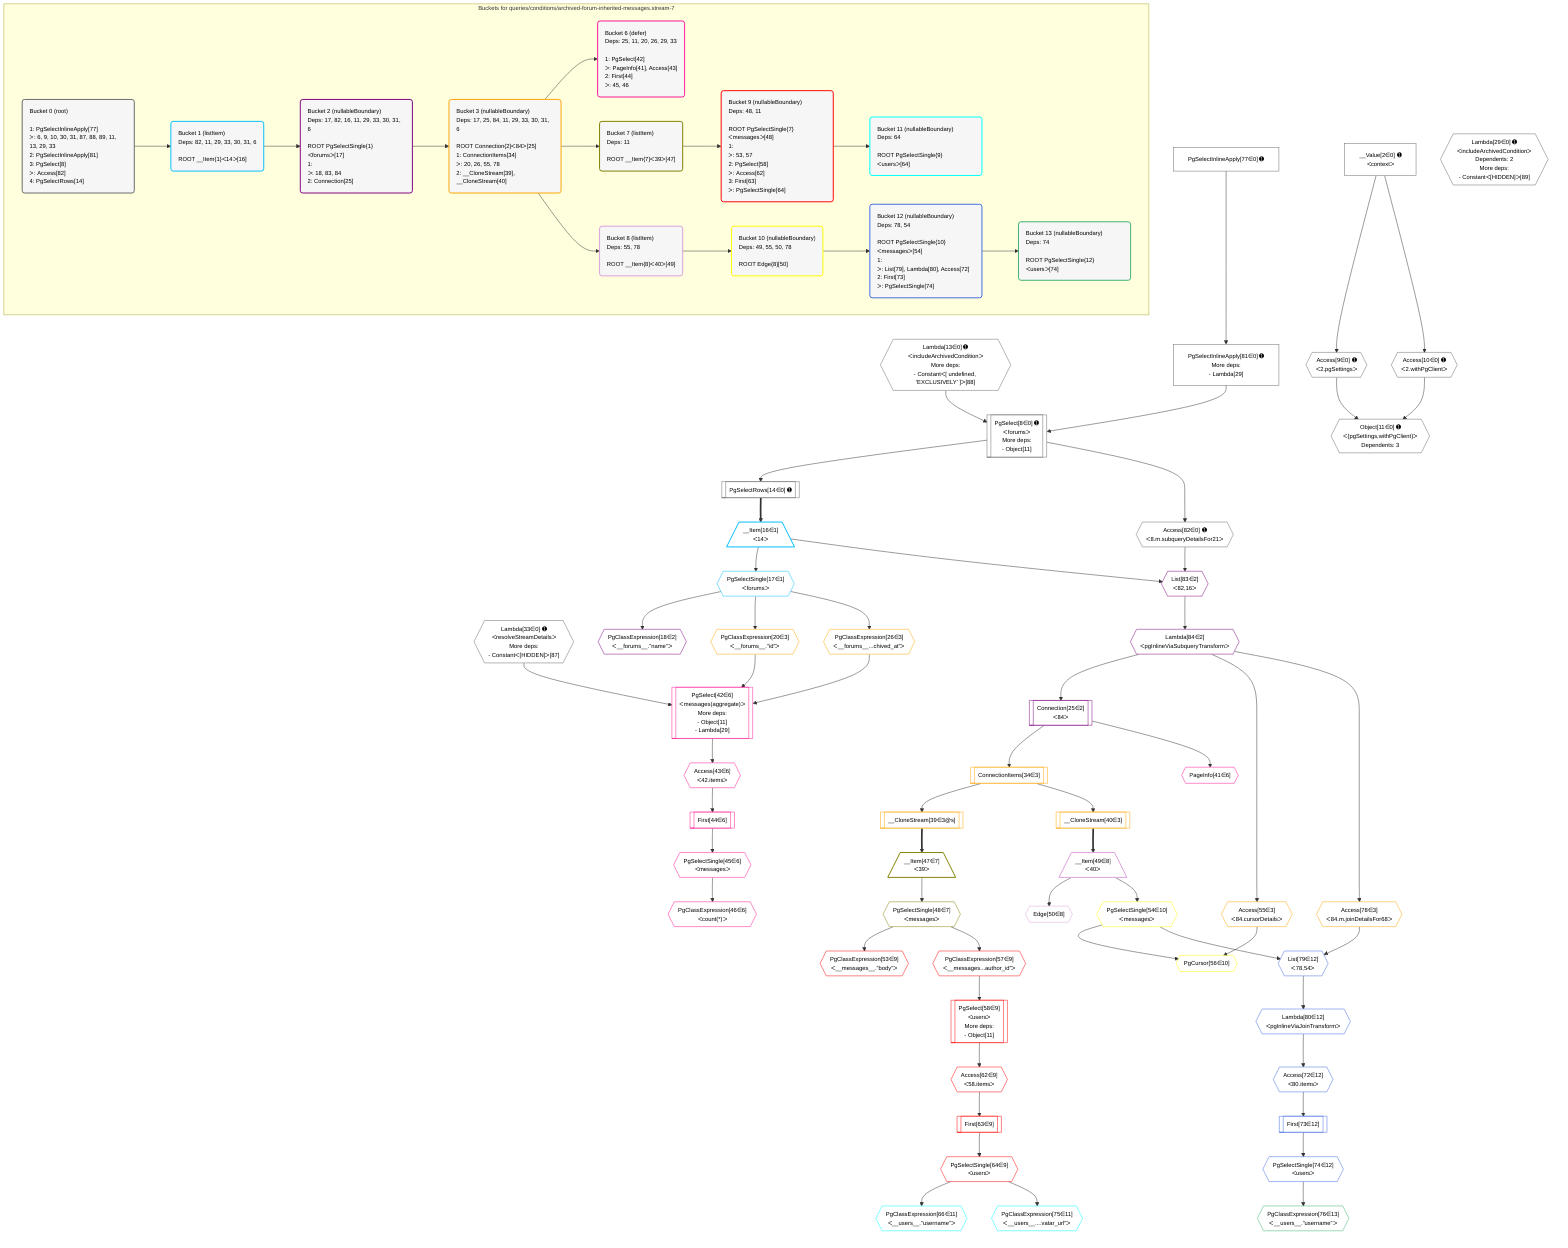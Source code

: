 %%{init: {'themeVariables': { 'fontSize': '12px'}}}%%
graph TD
    classDef path fill:#eee,stroke:#000,color:#000
    classDef plan fill:#fff,stroke-width:1px,color:#000
    classDef itemplan fill:#fff,stroke-width:2px,color:#000
    classDef unbatchedplan fill:#dff,stroke-width:1px,color:#000
    classDef sideeffectplan fill:#fcc,stroke-width:2px,color:#000
    classDef bucket fill:#f6f6f6,color:#000,stroke-width:2px,text-align:left

    subgraph "Buckets for queries/conditions/archived-forum-inherited-messages.stream-7"
    Bucket0("Bucket 0 (root)<br /><br />1: PgSelectInlineApply[77]<br />ᐳ: 6, 9, 10, 30, 31, 87, 88, 89, 11, 13, 29, 33<br />2: PgSelectInlineApply[81]<br />3: PgSelect[8]<br />ᐳ: Access[82]<br />4: PgSelectRows[14]"):::bucket
    Bucket1("Bucket 1 (listItem)<br />Deps: 82, 11, 29, 33, 30, 31, 6<br /><br />ROOT __Item{1}ᐸ14ᐳ[16]"):::bucket
    Bucket2("Bucket 2 (nullableBoundary)<br />Deps: 17, 82, 16, 11, 29, 33, 30, 31, 6<br /><br />ROOT PgSelectSingle{1}ᐸforumsᐳ[17]<br />1: <br />ᐳ: 18, 83, 84<br />2: Connection[25]"):::bucket
    Bucket3("Bucket 3 (nullableBoundary)<br />Deps: 17, 25, 84, 11, 29, 33, 30, 31, 6<br /><br />ROOT Connection{2}ᐸ84ᐳ[25]<br />1: ConnectionItems[34]<br />ᐳ: 20, 26, 55, 78<br />2: __CloneStream[39], __CloneStream[40]"):::bucket
    Bucket6("Bucket 6 (defer)<br />Deps: 25, 11, 20, 26, 29, 33<br /><br />1: PgSelect[42]<br />ᐳ: PageInfo[41], Access[43]<br />2: First[44]<br />ᐳ: 45, 46"):::bucket
    Bucket7("Bucket 7 (listItem)<br />Deps: 11<br /><br />ROOT __Item{7}ᐸ39ᐳ[47]"):::bucket
    Bucket8("Bucket 8 (listItem)<br />Deps: 55, 78<br /><br />ROOT __Item{8}ᐸ40ᐳ[49]"):::bucket
    Bucket9("Bucket 9 (nullableBoundary)<br />Deps: 48, 11<br /><br />ROOT PgSelectSingle{7}ᐸmessagesᐳ[48]<br />1: <br />ᐳ: 53, 57<br />2: PgSelect[58]<br />ᐳ: Access[62]<br />3: First[63]<br />ᐳ: PgSelectSingle[64]"):::bucket
    Bucket10("Bucket 10 (nullableBoundary)<br />Deps: 49, 55, 50, 78<br /><br />ROOT Edge{8}[50]"):::bucket
    Bucket11("Bucket 11 (nullableBoundary)<br />Deps: 64<br /><br />ROOT PgSelectSingle{9}ᐸusersᐳ[64]"):::bucket
    Bucket12("Bucket 12 (nullableBoundary)<br />Deps: 78, 54<br /><br />ROOT PgSelectSingle{10}ᐸmessagesᐳ[54]<br />1: <br />ᐳ: List[79], Lambda[80], Access[72]<br />2: First[73]<br />ᐳ: PgSelectSingle[74]"):::bucket
    Bucket13("Bucket 13 (nullableBoundary)<br />Deps: 74<br /><br />ROOT PgSelectSingle{12}ᐸusersᐳ[74]"):::bucket
    end
    Bucket0 --> Bucket1
    Bucket1 --> Bucket2
    Bucket2 --> Bucket3
    Bucket3 --> Bucket6 & Bucket7 & Bucket8
    Bucket7 --> Bucket9
    Bucket8 --> Bucket10
    Bucket9 --> Bucket11
    Bucket10 --> Bucket12
    Bucket12 --> Bucket13

    %% plan dependencies
    PgSelect8[["PgSelect[8∈0] ➊<br />ᐸforumsᐳ<br />More deps:<br />- Object[11]"]]:::plan
    Lambda13{{"Lambda[13∈0] ➊<br />ᐸincludeArchivedConditionᐳ<br />More deps:<br />- Constantᐸ[ undefined, 'EXCLUSIVELY' ]ᐳ[88]"}}:::plan
    PgSelectInlineApply81["PgSelectInlineApply[81∈0] ➊<br />More deps:<br />- Lambda[29]"]:::plan
    Lambda13 & PgSelectInlineApply81 --> PgSelect8
    Object11{{"Object[11∈0] ➊<br />ᐸ{pgSettings,withPgClient}ᐳ<br />Dependents: 3"}}:::plan
    Access9{{"Access[9∈0] ➊<br />ᐸ2.pgSettingsᐳ"}}:::plan
    Access10{{"Access[10∈0] ➊<br />ᐸ2.withPgClientᐳ"}}:::plan
    Access9 & Access10 --> Object11
    PgSelectInlineApply77["PgSelectInlineApply[77∈0] ➊"]:::plan
    PgSelectInlineApply77 --> PgSelectInlineApply81
    __Value2["__Value[2∈0] ➊<br />ᐸcontextᐳ"]:::plan
    __Value2 --> Access9
    __Value2 --> Access10
    PgSelectRows14[["PgSelectRows[14∈0] ➊"]]:::plan
    PgSelect8 --> PgSelectRows14
    Lambda29{{"Lambda[29∈0] ➊<br />ᐸincludeArchivedConditionᐳ<br />Dependents: 2<br />More deps:<br />- Constantᐸ[HIDDEN]ᐳ[89]"}}:::plan
    Lambda33{{"Lambda[33∈0] ➊<br />ᐸresolveStreamDetailsᐳ<br />More deps:<br />- Constantᐸ[HIDDEN]ᐳ[87]"}}:::plan
    Access82{{"Access[82∈0] ➊<br />ᐸ8.m.subqueryDetailsFor21ᐳ"}}:::plan
    PgSelect8 --> Access82
    __Item16[/"__Item[16∈1]<br />ᐸ14ᐳ"\]:::itemplan
    PgSelectRows14 ==> __Item16
    PgSelectSingle17{{"PgSelectSingle[17∈1]<br />ᐸforumsᐳ"}}:::plan
    __Item16 --> PgSelectSingle17
    List83{{"List[83∈2]<br />ᐸ82,16ᐳ"}}:::plan
    Access82 & __Item16 --> List83
    PgClassExpression18{{"PgClassExpression[18∈2]<br />ᐸ__forums__.”name”ᐳ"}}:::plan
    PgSelectSingle17 --> PgClassExpression18
    Connection25[["Connection[25∈2]<br />ᐸ84ᐳ"]]:::plan
    Lambda84{{"Lambda[84∈2]<br />ᐸpgInlineViaSubqueryTransformᐳ"}}:::plan
    Lambda84 --> Connection25
    List83 --> Lambda84
    PgClassExpression20{{"PgClassExpression[20∈3]<br />ᐸ__forums__.”id”ᐳ"}}:::plan
    PgSelectSingle17 --> PgClassExpression20
    PgClassExpression26{{"PgClassExpression[26∈3]<br />ᐸ__forums__...chived_at”ᐳ"}}:::plan
    PgSelectSingle17 --> PgClassExpression26
    ConnectionItems34[["ConnectionItems[34∈3]"]]:::plan
    Connection25 --> ConnectionItems34
    __CloneStream39[["__CloneStream[39∈3@s]"]]:::plan
    ConnectionItems34 --> __CloneStream39
    __CloneStream40[["__CloneStream[40∈3]"]]:::plan
    ConnectionItems34 --> __CloneStream40
    Access55{{"Access[55∈3]<br />ᐸ84.cursorDetailsᐳ"}}:::plan
    Lambda84 --> Access55
    Access78{{"Access[78∈3]<br />ᐸ84.m.joinDetailsFor68ᐳ"}}:::plan
    Lambda84 --> Access78
    PgSelect42[["PgSelect[42∈6]<br />ᐸmessages(aggregate)ᐳ<br />More deps:<br />- Object[11]<br />- Lambda[29]"]]:::plan
    PgClassExpression20 & PgClassExpression26 & Lambda33 --> PgSelect42
    PageInfo41{{"PageInfo[41∈6]"}}:::plan
    Connection25 --> PageInfo41
    Access43{{"Access[43∈6]<br />ᐸ42.itemsᐳ"}}:::plan
    PgSelect42 --> Access43
    First44[["First[44∈6]"]]:::plan
    Access43 --> First44
    PgSelectSingle45{{"PgSelectSingle[45∈6]<br />ᐸmessagesᐳ"}}:::plan
    First44 --> PgSelectSingle45
    PgClassExpression46{{"PgClassExpression[46∈6]<br />ᐸcount(*)ᐳ"}}:::plan
    PgSelectSingle45 --> PgClassExpression46
    __Item47[/"__Item[47∈7]<br />ᐸ39ᐳ"\]:::itemplan
    __CloneStream39 ==> __Item47
    PgSelectSingle48{{"PgSelectSingle[48∈7]<br />ᐸmessagesᐳ"}}:::plan
    __Item47 --> PgSelectSingle48
    __Item49[/"__Item[49∈8]<br />ᐸ40ᐳ"\]:::itemplan
    __CloneStream40 ==> __Item49
    Edge50{{"Edge[50∈8]"}}:::plan
    __Item49 --> Edge50
    PgSelect58[["PgSelect[58∈9]<br />ᐸusersᐳ<br />More deps:<br />- Object[11]"]]:::plan
    PgClassExpression57{{"PgClassExpression[57∈9]<br />ᐸ__messages...author_id”ᐳ"}}:::plan
    PgClassExpression57 --> PgSelect58
    PgClassExpression53{{"PgClassExpression[53∈9]<br />ᐸ__messages__.”body”ᐳ"}}:::plan
    PgSelectSingle48 --> PgClassExpression53
    PgSelectSingle48 --> PgClassExpression57
    Access62{{"Access[62∈9]<br />ᐸ58.itemsᐳ"}}:::plan
    PgSelect58 --> Access62
    First63[["First[63∈9]"]]:::plan
    Access62 --> First63
    PgSelectSingle64{{"PgSelectSingle[64∈9]<br />ᐸusersᐳ"}}:::plan
    First63 --> PgSelectSingle64
    PgCursor56{{"PgCursor[56∈10]"}}:::plan
    PgSelectSingle54{{"PgSelectSingle[54∈10]<br />ᐸmessagesᐳ"}}:::plan
    PgSelectSingle54 & Access55 --> PgCursor56
    __Item49 --> PgSelectSingle54
    PgClassExpression66{{"PgClassExpression[66∈11]<br />ᐸ__users__.”username”ᐳ"}}:::plan
    PgSelectSingle64 --> PgClassExpression66
    PgClassExpression75{{"PgClassExpression[75∈11]<br />ᐸ__users__....vatar_url”ᐳ"}}:::plan
    PgSelectSingle64 --> PgClassExpression75
    List79{{"List[79∈12]<br />ᐸ78,54ᐳ"}}:::plan
    Access78 & PgSelectSingle54 --> List79
    Access72{{"Access[72∈12]<br />ᐸ80.itemsᐳ"}}:::plan
    Lambda80{{"Lambda[80∈12]<br />ᐸpgInlineViaJoinTransformᐳ"}}:::plan
    Lambda80 --> Access72
    First73[["First[73∈12]"]]:::plan
    Access72 --> First73
    PgSelectSingle74{{"PgSelectSingle[74∈12]<br />ᐸusersᐳ"}}:::plan
    First73 --> PgSelectSingle74
    List79 --> Lambda80
    PgClassExpression76{{"PgClassExpression[76∈13]<br />ᐸ__users__.”username”ᐳ"}}:::plan
    PgSelectSingle74 --> PgClassExpression76

    %% define steps
    classDef bucket0 stroke:#696969
    class Bucket0,__Value2,PgSelect8,Access9,Access10,Object11,Lambda13,PgSelectRows14,Lambda29,Lambda33,PgSelectInlineApply77,PgSelectInlineApply81,Access82 bucket0
    classDef bucket1 stroke:#00bfff
    class Bucket1,__Item16,PgSelectSingle17 bucket1
    classDef bucket2 stroke:#7f007f
    class Bucket2,PgClassExpression18,Connection25,List83,Lambda84 bucket2
    classDef bucket3 stroke:#ffa500
    class Bucket3,PgClassExpression20,PgClassExpression26,ConnectionItems34,__CloneStream39,__CloneStream40,Access55,Access78 bucket3
    classDef bucket6 stroke:#ff1493
    class Bucket6,PageInfo41,PgSelect42,Access43,First44,PgSelectSingle45,PgClassExpression46 bucket6
    classDef bucket7 stroke:#808000
    class Bucket7,__Item47,PgSelectSingle48 bucket7
    classDef bucket8 stroke:#dda0dd
    class Bucket8,__Item49,Edge50 bucket8
    classDef bucket9 stroke:#ff0000
    class Bucket9,PgClassExpression53,PgClassExpression57,PgSelect58,Access62,First63,PgSelectSingle64 bucket9
    classDef bucket10 stroke:#ffff00
    class Bucket10,PgSelectSingle54,PgCursor56 bucket10
    classDef bucket11 stroke:#00ffff
    class Bucket11,PgClassExpression66,PgClassExpression75 bucket11
    classDef bucket12 stroke:#4169e1
    class Bucket12,Access72,First73,PgSelectSingle74,List79,Lambda80 bucket12
    classDef bucket13 stroke:#3cb371
    class Bucket13,PgClassExpression76 bucket13